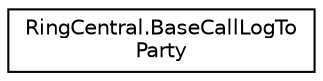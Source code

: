 digraph "Graphical Class Hierarchy"
{
 // LATEX_PDF_SIZE
  edge [fontname="Helvetica",fontsize="10",labelfontname="Helvetica",labelfontsize="10"];
  node [fontname="Helvetica",fontsize="10",shape=record];
  rankdir="LR";
  Node0 [label="RingCentral.BaseCallLogTo\lParty",height=0.2,width=0.4,color="black", fillcolor="white", style="filled",URL="$classRingCentral_1_1BaseCallLogToParty.html",tooltip="Target caller information"];
}
